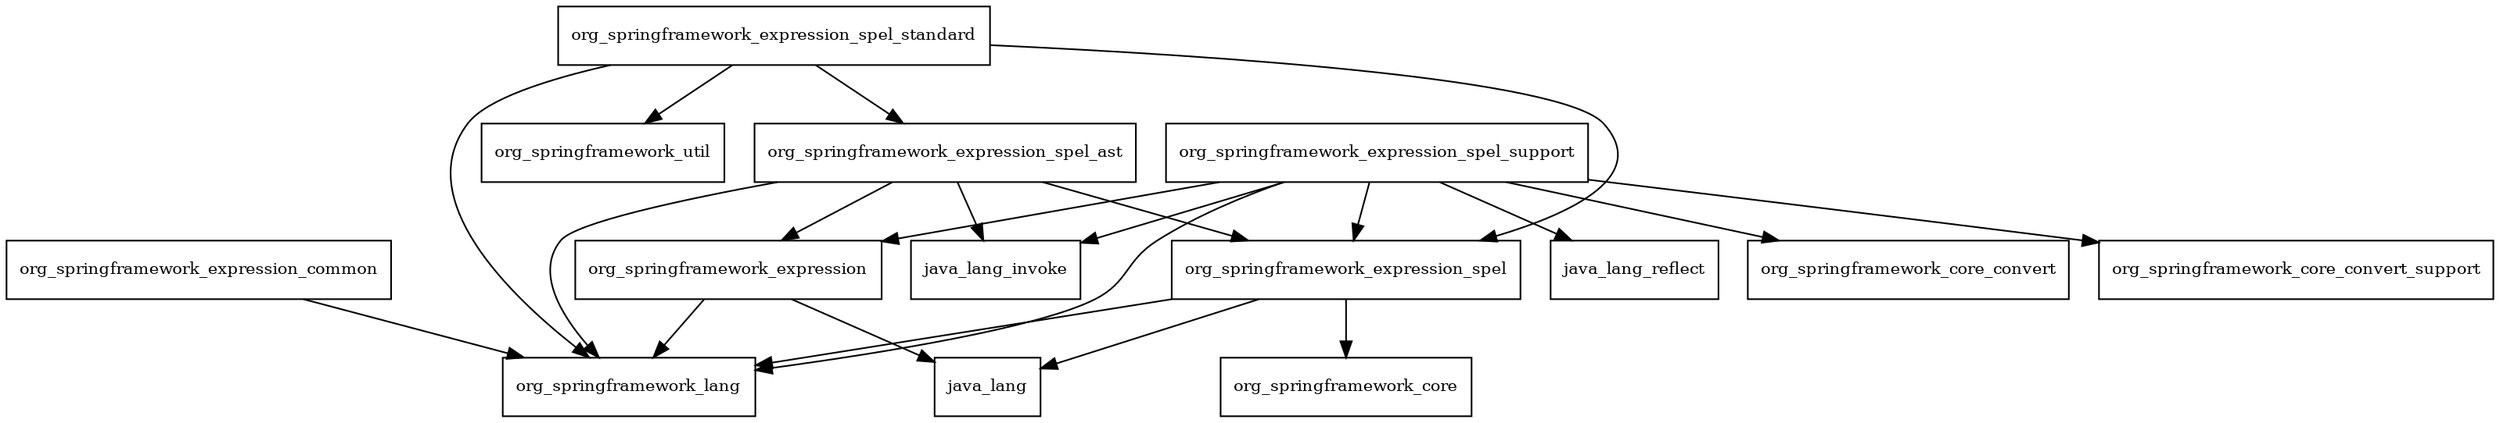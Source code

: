 digraph spring_expression_5_0_6_RELEASE_package_dependencies {
  node [shape = box, fontsize=10.0];
  org_springframework_expression -> java_lang;
  org_springframework_expression -> org_springframework_lang;
  org_springframework_expression_common -> org_springframework_lang;
  org_springframework_expression_spel -> java_lang;
  org_springframework_expression_spel -> org_springframework_core;
  org_springframework_expression_spel -> org_springframework_lang;
  org_springframework_expression_spel_ast -> java_lang_invoke;
  org_springframework_expression_spel_ast -> org_springframework_expression;
  org_springframework_expression_spel_ast -> org_springframework_expression_spel;
  org_springframework_expression_spel_ast -> org_springframework_lang;
  org_springframework_expression_spel_standard -> org_springframework_expression_spel;
  org_springframework_expression_spel_standard -> org_springframework_expression_spel_ast;
  org_springframework_expression_spel_standard -> org_springframework_lang;
  org_springframework_expression_spel_standard -> org_springframework_util;
  org_springframework_expression_spel_support -> java_lang_invoke;
  org_springframework_expression_spel_support -> java_lang_reflect;
  org_springframework_expression_spel_support -> org_springframework_core_convert;
  org_springframework_expression_spel_support -> org_springframework_core_convert_support;
  org_springframework_expression_spel_support -> org_springframework_expression;
  org_springframework_expression_spel_support -> org_springframework_expression_spel;
  org_springframework_expression_spel_support -> org_springframework_lang;
}
